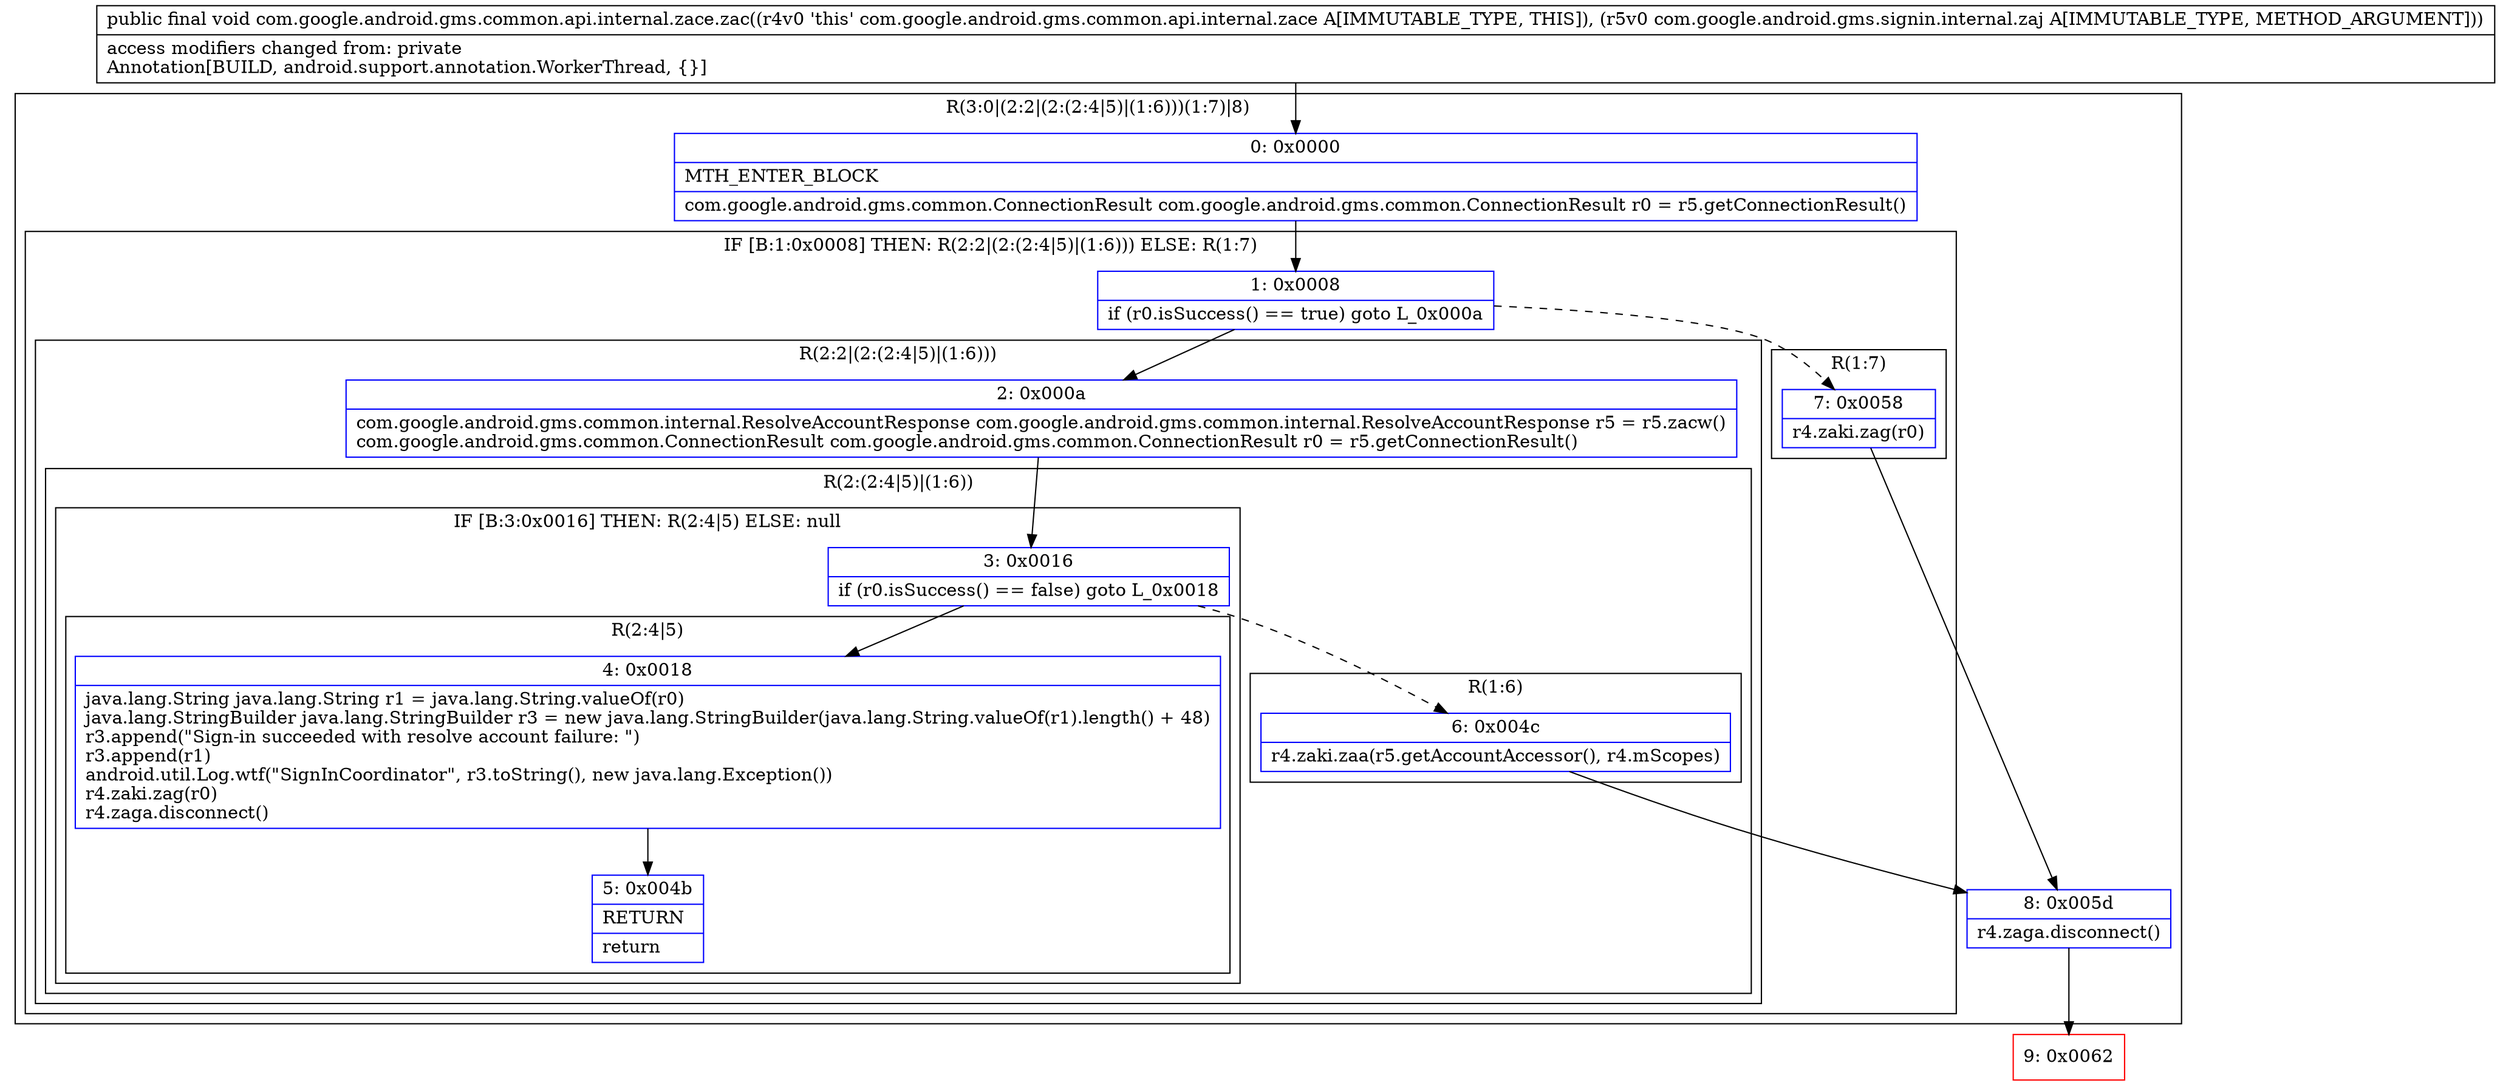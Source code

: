 digraph "CFG forcom.google.android.gms.common.api.internal.zace.zac(Lcom\/google\/android\/gms\/signin\/internal\/zaj;)V" {
subgraph cluster_Region_1486512857 {
label = "R(3:0|(2:2|(2:(2:4|5)|(1:6)))(1:7)|8)";
node [shape=record,color=blue];
Node_0 [shape=record,label="{0\:\ 0x0000|MTH_ENTER_BLOCK\l|com.google.android.gms.common.ConnectionResult com.google.android.gms.common.ConnectionResult r0 = r5.getConnectionResult()\l}"];
subgraph cluster_IfRegion_1419482320 {
label = "IF [B:1:0x0008] THEN: R(2:2|(2:(2:4|5)|(1:6))) ELSE: R(1:7)";
node [shape=record,color=blue];
Node_1 [shape=record,label="{1\:\ 0x0008|if (r0.isSuccess() == true) goto L_0x000a\l}"];
subgraph cluster_Region_1201464970 {
label = "R(2:2|(2:(2:4|5)|(1:6)))";
node [shape=record,color=blue];
Node_2 [shape=record,label="{2\:\ 0x000a|com.google.android.gms.common.internal.ResolveAccountResponse com.google.android.gms.common.internal.ResolveAccountResponse r5 = r5.zacw()\lcom.google.android.gms.common.ConnectionResult com.google.android.gms.common.ConnectionResult r0 = r5.getConnectionResult()\l}"];
subgraph cluster_Region_1219477816 {
label = "R(2:(2:4|5)|(1:6))";
node [shape=record,color=blue];
subgraph cluster_IfRegion_1152313421 {
label = "IF [B:3:0x0016] THEN: R(2:4|5) ELSE: null";
node [shape=record,color=blue];
Node_3 [shape=record,label="{3\:\ 0x0016|if (r0.isSuccess() == false) goto L_0x0018\l}"];
subgraph cluster_Region_35790292 {
label = "R(2:4|5)";
node [shape=record,color=blue];
Node_4 [shape=record,label="{4\:\ 0x0018|java.lang.String java.lang.String r1 = java.lang.String.valueOf(r0)\ljava.lang.StringBuilder java.lang.StringBuilder r3 = new java.lang.StringBuilder(java.lang.String.valueOf(r1).length() + 48)\lr3.append(\"Sign\-in succeeded with resolve account failure: \")\lr3.append(r1)\landroid.util.Log.wtf(\"SignInCoordinator\", r3.toString(), new java.lang.Exception())\lr4.zaki.zag(r0)\lr4.zaga.disconnect()\l}"];
Node_5 [shape=record,label="{5\:\ 0x004b|RETURN\l|return\l}"];
}
}
subgraph cluster_Region_1276893194 {
label = "R(1:6)";
node [shape=record,color=blue];
Node_6 [shape=record,label="{6\:\ 0x004c|r4.zaki.zaa(r5.getAccountAccessor(), r4.mScopes)\l}"];
}
}
}
subgraph cluster_Region_2100785083 {
label = "R(1:7)";
node [shape=record,color=blue];
Node_7 [shape=record,label="{7\:\ 0x0058|r4.zaki.zag(r0)\l}"];
}
}
Node_8 [shape=record,label="{8\:\ 0x005d|r4.zaga.disconnect()\l}"];
}
Node_9 [shape=record,color=red,label="{9\:\ 0x0062}"];
MethodNode[shape=record,label="{public final void com.google.android.gms.common.api.internal.zace.zac((r4v0 'this' com.google.android.gms.common.api.internal.zace A[IMMUTABLE_TYPE, THIS]), (r5v0 com.google.android.gms.signin.internal.zaj A[IMMUTABLE_TYPE, METHOD_ARGUMENT]))  | access modifiers changed from: private\lAnnotation[BUILD, android.support.annotation.WorkerThread, \{\}]\l}"];
MethodNode -> Node_0;
Node_0 -> Node_1;
Node_1 -> Node_2;
Node_1 -> Node_7[style=dashed];
Node_2 -> Node_3;
Node_3 -> Node_4;
Node_3 -> Node_6[style=dashed];
Node_4 -> Node_5;
Node_6 -> Node_8;
Node_7 -> Node_8;
Node_8 -> Node_9;
}

